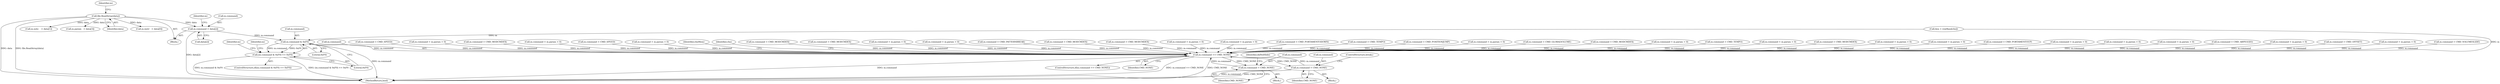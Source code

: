digraph "0_openmpt_61fc6d3030a4d4283105cb5fb46b27b42fa5575e_1@array" {
"1000674" [label="(Call,m.command = data[2])"];
"1000658" [label="(Call,file.ReadArray(data))"];
"1000719" [label="(Call,m.command & 0xF0)"];
"1000718" [label="(Call,(m.command & 0xF0) == 0xF0)"];
"1001803" [label="(Call,m.command == CMD_NONE)"];
"1000749" [label="(Call,m.command = CMD_NONE)"];
"1001742" [label="(Call,m.command = CMD_NONE)"];
"1001609" [label="(Call,m.command = m.param = 0)"];
"1000941" [label="(Call,m.command = m.param = 0)"];
"1001186" [label="(Call,m.command = CMD_PATTERNBREAK)"];
"1000753" [label="(Identifier,CMD_NONE)"];
"1001699" [label="(Call,m.command = CMD_MODCMDEX)"];
"1001638" [label="(Call,m.command = CMD_MODCMDEX)"];
"1001742" [label="(Call,m.command = CMD_NONE)"];
"1000720" [label="(Call,m.command)"];
"1001802" [label="(ControlStructure,if(m.command == CMD_NONE))"];
"1000719" [label="(Call,m.command & 0xF0)"];
"1001145" [label="(Call,m.command = m.param = 0)"];
"1000658" [label="(Call,file.ReadArray(data))"];
"1000724" [label="(Literal,0xF0)"];
"1000750" [label="(Call,m.command)"];
"1002182" [label="(MethodReturn,bool)"];
"1000765" [label="(Call,m.command = CMD_ARPEGGIO)"];
"1001746" [label="(Identifier,CMD_NONE)"];
"1001466" [label="(Call,m.command = m.param = 0)"];
"1001676" [label="(Call,m.command = CMD_OFFSET)"];
"1001368" [label="(Call,m.command = m.param = 0)"];
"1001743" [label="(Call,m.command)"];
"1000644" [label="(Block,)"];
"1000727" [label="(Identifier,m)"];
"1000667" [label="(Call,m.note    = data[1])"];
"1000718" [label="(Call,(m.command & 0xF0) == 0xF0)"];
"1001558" [label="(Call,m.command = CMD_VOLUMESLIDE)"];
"1000678" [label="(Call,data[2])"];
"1000717" [label="(ControlStructure,if((m.command & 0xF0) == 0xF0))"];
"1001804" [label="(Call,m.command)"];
"1001112" [label="(Call,m.command = CMD_SPEED)"];
"1000995" [label="(Call,m.command = m.param = 0)"];
"1001657" [label="(Call,m.command = CMD_MODCMDEX)"];
"1000813" [label="(Call,m.command = m.param = 0)"];
"1000759" [label="(Block,)"];
"1001723" [label="(Call,m.command = CMD_SPEED)"];
"1001807" [label="(Identifier,CMD_NONE)"];
"1000757" [label="(Identifier,m)"];
"1001803" [label="(Call,m.command == CMD_NONE)"];
"1000675" [label="(Call,m.command)"];
"1000681" [label="(Call,m.param   = data[3])"];
"1001023" [label="(Call,m.command = m.param = 0)"];
"1001811" [label="(Identifier,chnMem)"];
"1000643" [label="(Identifier,chn)"];
"1000971" [label="(Call,m.command = CMD_MODCMDEX)"];
"1001093" [label="(Call,m.command = CMD_MODCMDEX)"];
"1000652" [label="(Call,&m = rowBase[chn])"];
"1000683" [label="(Identifier,m)"];
"1000884" [label="(Call,m.command = m.param = 0)"];
"1000659" [label="(Identifier,data)"];
"1000749" [label="(Call,m.command = CMD_NONE)"];
"1000779" [label="(Call,m.command = CMD_PORTAMENTODOWN)"];
"1000748" [label="(Block,)"];
"1001735" [label="(Call,m.command = CMD_TEMPO)"];
"1001231" [label="(Call,m.command = CMD_POSITIONJUMP)"];
"1001705" [label="(Call,m.command = m.param = 0)"];
"1000723" [label="(Literal,0xF0)"];
"1000660" [label="(Call,m.instr   = data[0])"];
"1000928" [label="(Call,m.command = CMD_GLOBALVOLUME)"];
"1001620" [label="(Call,m.command = CMD_MODCMDEX)"];
"1001082" [label="(Call,m.command = m.param = 0)"];
"1000742" [label="(Call,m.command = CMD_TEMPO)"];
"1001547" [label="(Call,m.command = m.param = 0)"];
"1000952" [label="(Call,m.command = CMD_MODCMDEX)"];
"1001175" [label="(Call,m.command = m.param = 0)"];
"1000851" [label="(Call,m.command = m.param = 0)"];
"1001747" [label="(ControlStructure,break;)"];
"1000772" [label="(Call,m.command = CMD_PORTAMENTOUP)"];
"1000674" [label="(Call,m.command = data[2])"];
"1001220" [label="(Call,m.command = m.param = 0)"];
"1000917" [label="(Call,m.command = m.param = 0)"];
"1000662" [label="(Identifier,m)"];
"1001287" [label="(Call,m.command = m.param = 0)"];
"1001750" [label="(Identifier,didVolSlide)"];
"1000674" -> "1000644"  [label="AST: "];
"1000674" -> "1000678"  [label="CFG: "];
"1000675" -> "1000674"  [label="AST: "];
"1000678" -> "1000674"  [label="AST: "];
"1000683" -> "1000674"  [label="CFG: "];
"1000674" -> "1002182"  [label="DDG: data[2]"];
"1000658" -> "1000674"  [label="DDG: data"];
"1000674" -> "1000719"  [label="DDG: m.command"];
"1000658" -> "1000644"  [label="AST: "];
"1000658" -> "1000659"  [label="CFG: "];
"1000659" -> "1000658"  [label="AST: "];
"1000662" -> "1000658"  [label="CFG: "];
"1000658" -> "1002182"  [label="DDG: file.ReadArray(data)"];
"1000658" -> "1002182"  [label="DDG: data"];
"1000658" -> "1000660"  [label="DDG: data"];
"1000658" -> "1000667"  [label="DDG: data"];
"1000658" -> "1000681"  [label="DDG: data"];
"1000719" -> "1000718"  [label="AST: "];
"1000719" -> "1000723"  [label="CFG: "];
"1000720" -> "1000719"  [label="AST: "];
"1000723" -> "1000719"  [label="AST: "];
"1000724" -> "1000719"  [label="CFG: "];
"1000719" -> "1002182"  [label="DDG: m.command"];
"1000719" -> "1000718"  [label="DDG: m.command"];
"1000719" -> "1000718"  [label="DDG: 0xF0"];
"1000652" -> "1000719"  [label="DDG: m"];
"1000719" -> "1001803"  [label="DDG: m.command"];
"1000718" -> "1000717"  [label="AST: "];
"1000718" -> "1000724"  [label="CFG: "];
"1000724" -> "1000718"  [label="AST: "];
"1000727" -> "1000718"  [label="CFG: "];
"1000757" -> "1000718"  [label="CFG: "];
"1000718" -> "1002182"  [label="DDG: m.command & 0xF0"];
"1000718" -> "1002182"  [label="DDG: (m.command & 0xF0) == 0xF0"];
"1001803" -> "1001802"  [label="AST: "];
"1001803" -> "1001807"  [label="CFG: "];
"1001804" -> "1001803"  [label="AST: "];
"1001807" -> "1001803"  [label="AST: "];
"1001811" -> "1001803"  [label="CFG: "];
"1000643" -> "1001803"  [label="CFG: "];
"1001803" -> "1002182"  [label="DDG: m.command"];
"1001803" -> "1002182"  [label="DDG: m.command == CMD_NONE"];
"1001803" -> "1002182"  [label="DDG: CMD_NONE"];
"1001803" -> "1000749"  [label="DDG: CMD_NONE"];
"1001803" -> "1001742"  [label="DDG: CMD_NONE"];
"1001220" -> "1001803"  [label="DDG: m.command"];
"1001723" -> "1001803"  [label="DDG: m.command"];
"1000952" -> "1001803"  [label="DDG: m.command"];
"1000941" -> "1001803"  [label="DDG: m.command"];
"1001558" -> "1001803"  [label="DDG: m.command"];
"1001735" -> "1001803"  [label="DDG: m.command"];
"1001638" -> "1001803"  [label="DDG: m.command"];
"1001082" -> "1001803"  [label="DDG: m.command"];
"1001186" -> "1001803"  [label="DDG: m.command"];
"1001175" -> "1001803"  [label="DDG: m.command"];
"1000995" -> "1001803"  [label="DDG: m.command"];
"1001231" -> "1001803"  [label="DDG: m.command"];
"1001112" -> "1001803"  [label="DDG: m.command"];
"1000971" -> "1001803"  [label="DDG: m.command"];
"1001699" -> "1001803"  [label="DDG: m.command"];
"1000772" -> "1001803"  [label="DDG: m.command"];
"1000779" -> "1001803"  [label="DDG: m.command"];
"1001023" -> "1001803"  [label="DDG: m.command"];
"1000917" -> "1001803"  [label="DDG: m.command"];
"1001620" -> "1001803"  [label="DDG: m.command"];
"1001742" -> "1001803"  [label="DDG: m.command"];
"1001145" -> "1001803"  [label="DDG: m.command"];
"1001657" -> "1001803"  [label="DDG: m.command"];
"1000884" -> "1001803"  [label="DDG: m.command"];
"1000851" -> "1001803"  [label="DDG: m.command"];
"1001609" -> "1001803"  [label="DDG: m.command"];
"1000749" -> "1001803"  [label="DDG: m.command"];
"1001705" -> "1001803"  [label="DDG: m.command"];
"1001466" -> "1001803"  [label="DDG: m.command"];
"1000928" -> "1001803"  [label="DDG: m.command"];
"1000813" -> "1001803"  [label="DDG: m.command"];
"1000652" -> "1001803"  [label="DDG: m"];
"1001287" -> "1001803"  [label="DDG: m.command"];
"1000765" -> "1001803"  [label="DDG: m.command"];
"1001676" -> "1001803"  [label="DDG: m.command"];
"1001093" -> "1001803"  [label="DDG: m.command"];
"1000742" -> "1001803"  [label="DDG: m.command"];
"1001547" -> "1001803"  [label="DDG: m.command"];
"1001368" -> "1001803"  [label="DDG: m.command"];
"1000749" -> "1000748"  [label="AST: "];
"1000749" -> "1000753"  [label="CFG: "];
"1000750" -> "1000749"  [label="AST: "];
"1000753" -> "1000749"  [label="AST: "];
"1001750" -> "1000749"  [label="CFG: "];
"1001742" -> "1000759"  [label="AST: "];
"1001742" -> "1001746"  [label="CFG: "];
"1001743" -> "1001742"  [label="AST: "];
"1001746" -> "1001742"  [label="AST: "];
"1001747" -> "1001742"  [label="CFG: "];
"1001742" -> "1002182"  [label="DDG: m.command"];
"1001742" -> "1002182"  [label="DDG: CMD_NONE"];
}
